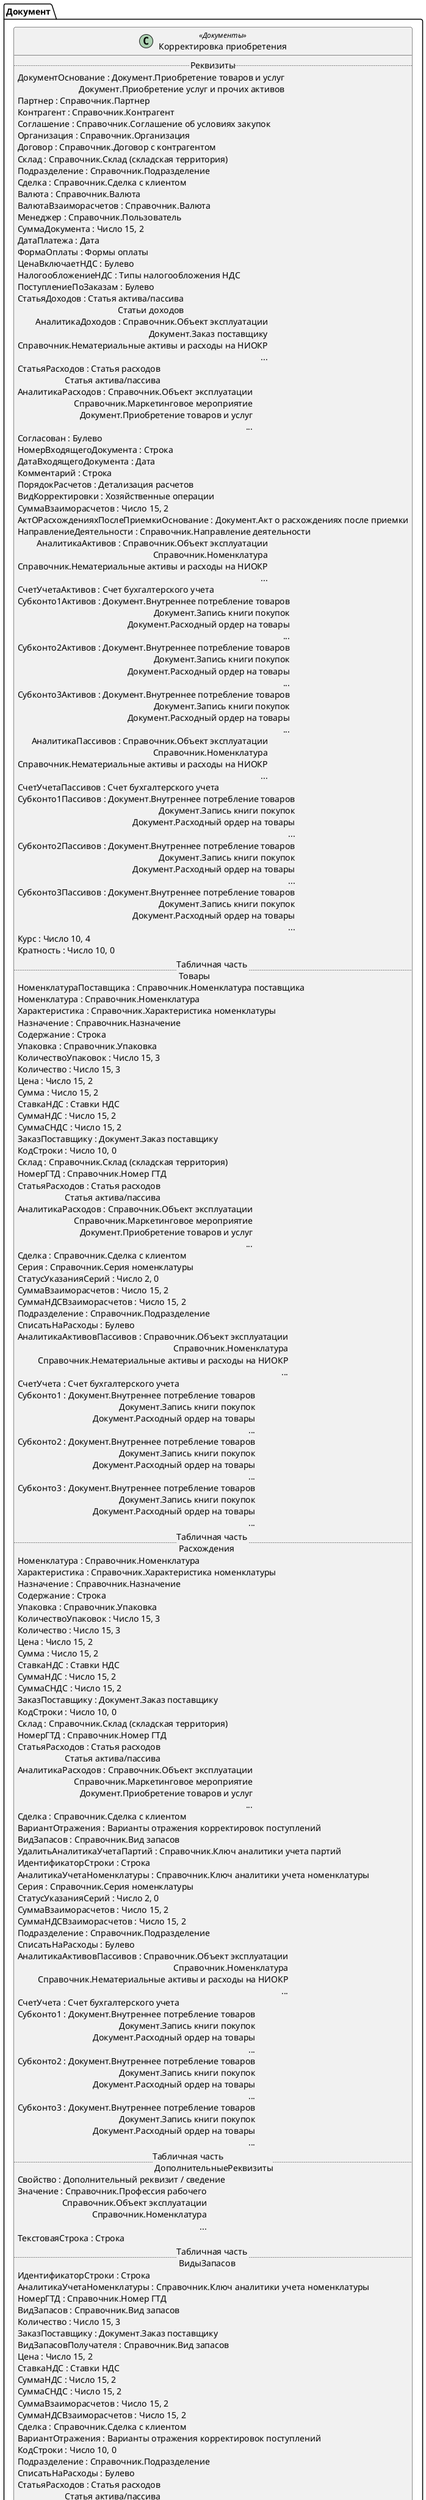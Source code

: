 ﻿@startuml КорректировкаПриобретения
'!include templates.wsd
'..\include templates.wsd
class Документ.КорректировкаПриобретения as "Корректировка приобретения" <<Документы>>
{
..Реквизиты..
ДокументОснование : Документ.Приобретение товаров и услуг\rДокумент.Приобретение услуг и прочих активов
Партнер : Справочник.Партнер
Контрагент : Справочник.Контрагент
Соглашение : Справочник.Соглашение об условиях закупок
Организация : Справочник.Организация
Договор : Справочник.Договор с контрагентом
Склад : Справочник.Склад (складская территория)
Подразделение : Справочник.Подразделение
Сделка : Справочник.Сделка с клиентом
Валюта : Справочник.Валюта
ВалютаВзаиморасчетов : Справочник.Валюта
Менеджер : Справочник.Пользователь
СуммаДокумента : Число 15, 2
ДатаПлатежа : Дата
ФормаОплаты : Формы оплаты
ЦенаВключаетНДС : Булево
НалогообложениеНДС : Типы налогообложения НДС
ПоступлениеПоЗаказам : Булево
СтатьяДоходов : Статья актива/пассива\rСтатьи доходов
АналитикаДоходов : Справочник.Объект эксплуатации\rДокумент.Заказ поставщику\rСправочник.Нематериальные активы и расходы на НИОКР\r...
СтатьяРасходов : Статья расходов\rСтатья актива/пассива
АналитикаРасходов : Справочник.Объект эксплуатации\rСправочник.Маркетинговое мероприятие\rДокумент.Приобретение товаров и услуг\r...
Согласован : Булево
НомерВходящегоДокумента : Строка
ДатаВходящегоДокумента : Дата
Комментарий : Строка
ПорядокРасчетов : Детализация расчетов
ВидКорректировки : Хозяйственные операции
СуммаВзаиморасчетов : Число 15, 2
АктОРасхожденияхПослеПриемкиОснование : Документ.Акт о расхождениях после приемки
НаправлениеДеятельности : Справочник.Направление деятельности
АналитикаАктивов : Справочник.Объект эксплуатации\rСправочник.Номенклатура\rСправочник.Нематериальные активы и расходы на НИОКР\r...
СчетУчетаАктивов : Счет бухгалтерского учета
Субконто1Активов : Документ.Внутреннее потребление товаров\rДокумент.Запись книги покупок\rДокумент.Расходный ордер на товары\r...
Субконто2Активов : Документ.Внутреннее потребление товаров\rДокумент.Запись книги покупок\rДокумент.Расходный ордер на товары\r...
Субконто3Активов : Документ.Внутреннее потребление товаров\rДокумент.Запись книги покупок\rДокумент.Расходный ордер на товары\r...
АналитикаПассивов : Справочник.Объект эксплуатации\rСправочник.Номенклатура\rСправочник.Нематериальные активы и расходы на НИОКР\r...
СчетУчетаПассивов : Счет бухгалтерского учета
Субконто1Пассивов : Документ.Внутреннее потребление товаров\rДокумент.Запись книги покупок\rДокумент.Расходный ордер на товары\r...
Субконто2Пассивов : Документ.Внутреннее потребление товаров\rДокумент.Запись книги покупок\rДокумент.Расходный ордер на товары\r...
Субконто3Пассивов : Документ.Внутреннее потребление товаров\rДокумент.Запись книги покупок\rДокумент.Расходный ордер на товары\r...
Курс : Число 10, 4
Кратность : Число 10, 0
..Табличная часть \n Товары..
НоменклатураПоставщика : Справочник.Номенклатура поставщика
Номенклатура : Справочник.Номенклатура
Характеристика : Справочник.Характеристика номенклатуры
Назначение : Справочник.Назначение
Содержание : Строка
Упаковка : Справочник.Упаковка
КоличествоУпаковок : Число 15, 3
Количество : Число 15, 3
Цена : Число 15, 2
Сумма : Число 15, 2
СтавкаНДС : Ставки НДС
СуммаНДС : Число 15, 2
СуммаСНДС : Число 15, 2
ЗаказПоставщику : Документ.Заказ поставщику
КодСтроки : Число 10, 0
Склад : Справочник.Склад (складская территория)
НомерГТД : Справочник.Номер ГТД
СтатьяРасходов : Статья расходов\rСтатья актива/пассива
АналитикаРасходов : Справочник.Объект эксплуатации\rСправочник.Маркетинговое мероприятие\rДокумент.Приобретение товаров и услуг\r...
Сделка : Справочник.Сделка с клиентом
Серия : Справочник.Серия номенклатуры
СтатусУказанияСерий : Число 2, 0
СуммаВзаиморасчетов : Число 15, 2
СуммаНДСВзаиморасчетов : Число 15, 2
Подразделение : Справочник.Подразделение
СписатьНаРасходы : Булево
АналитикаАктивовПассивов : Справочник.Объект эксплуатации\rСправочник.Номенклатура\rСправочник.Нематериальные активы и расходы на НИОКР\r...
СчетУчета : Счет бухгалтерского учета
Субконто1 : Документ.Внутреннее потребление товаров\rДокумент.Запись книги покупок\rДокумент.Расходный ордер на товары\r...
Субконто2 : Документ.Внутреннее потребление товаров\rДокумент.Запись книги покупок\rДокумент.Расходный ордер на товары\r...
Субконто3 : Документ.Внутреннее потребление товаров\rДокумент.Запись книги покупок\rДокумент.Расходный ордер на товары\r...
..Табличная часть \n Расхождения..
Номенклатура : Справочник.Номенклатура
Характеристика : Справочник.Характеристика номенклатуры
Назначение : Справочник.Назначение
Содержание : Строка
Упаковка : Справочник.Упаковка
КоличествоУпаковок : Число 15, 3
Количество : Число 15, 3
Цена : Число 15, 2
Сумма : Число 15, 2
СтавкаНДС : Ставки НДС
СуммаНДС : Число 15, 2
СуммаСНДС : Число 15, 2
ЗаказПоставщику : Документ.Заказ поставщику
КодСтроки : Число 10, 0
Склад : Справочник.Склад (складская территория)
НомерГТД : Справочник.Номер ГТД
СтатьяРасходов : Статья расходов\rСтатья актива/пассива
АналитикаРасходов : Справочник.Объект эксплуатации\rСправочник.Маркетинговое мероприятие\rДокумент.Приобретение товаров и услуг\r...
Сделка : Справочник.Сделка с клиентом
ВариантОтражения : Варианты отражения корректировок поступлений
ВидЗапасов : Справочник.Вид запасов
УдалитьАналитикаУчетаПартий : Справочник.Ключ аналитики учета партий
ИдентификаторСтроки : Строка
АналитикаУчетаНоменклатуры : Справочник.Ключ аналитики учета номенклатуры
Серия : Справочник.Серия номенклатуры
СтатусУказанияСерий : Число 2, 0
СуммаВзаиморасчетов : Число 15, 2
СуммаНДСВзаиморасчетов : Число 15, 2
Подразделение : Справочник.Подразделение
СписатьНаРасходы : Булево
АналитикаАктивовПассивов : Справочник.Объект эксплуатации\rСправочник.Номенклатура\rСправочник.Нематериальные активы и расходы на НИОКР\r...
СчетУчета : Счет бухгалтерского учета
Субконто1 : Документ.Внутреннее потребление товаров\rДокумент.Запись книги покупок\rДокумент.Расходный ордер на товары\r...
Субконто2 : Документ.Внутреннее потребление товаров\rДокумент.Запись книги покупок\rДокумент.Расходный ордер на товары\r...
Субконто3 : Документ.Внутреннее потребление товаров\rДокумент.Запись книги покупок\rДокумент.Расходный ордер на товары\r...
..Табличная часть \n ДополнительныеРеквизиты..
Свойство : Дополнительный реквизит / сведение
Значение : Справочник.Профессия рабочего\rСправочник.Объект эксплуатации\rСправочник.Номенклатура\r...
ТекстоваяСтрока : Строка
..Табличная часть \n ВидыЗапасов..
ИдентификаторСтроки : Строка
АналитикаУчетаНоменклатуры : Справочник.Ключ аналитики учета номенклатуры
НомерГТД : Справочник.Номер ГТД
ВидЗапасов : Справочник.Вид запасов
Количество : Число 15, 3
ЗаказПоставщику : Документ.Заказ поставщику
ВидЗапасовПолучателя : Справочник.Вид запасов
Цена : Число 15, 2
СтавкаНДС : Ставки НДС
СуммаНДС : Число 15, 2
СуммаСНДС : Число 15, 2
СуммаВзаиморасчетов : Число 15, 2
СуммаНДСВзаиморасчетов : Число 15, 2
Сделка : Справочник.Сделка с клиентом
ВариантОтражения : Варианты отражения корректировок поступлений
КодСтроки : Число 10, 0
Подразделение : Справочник.Подразделение
СписатьНаРасходы : Булево
СтатьяРасходов : Статья расходов\rСтатья актива/пассива
АналитикаРасходов : Справочник.Объект эксплуатации\rСправочник.Маркетинговое мероприятие\rДокумент.Приобретение товаров и услуг\r...
АналитикаАктивовПассивов : Справочник.Объект эксплуатации\rСправочник.Номенклатура\rСправочник.Нематериальные активы и расходы на НИОКР\r...
..Движения..
ПрочиеДоходы : Остатки
ТоварыУПартнеров : Остатки
РезервыТоваровОрганизаций : Остатки
ПартииТоваровОрганизаций : Остатки
ПрочиеРасходы : Остатки
ТоварыКОформлениюИзлишковНедостач : Остатки
СуммыДокументовВВалютеРегл : РегистрСведений
СебестоимостьТоваров : Остатки
ДвиженияНоменклатураДоходыРасходы : Обороты
ПартииПрочихРасходов : Остатки
ПрочиеАктивыПассивы : Остатки
ОтражениеДокументовВРеглУчете : РегистрСведений
ДетализацияПартийТоваровДляНДСиУСН : Остатки
НДСПредъявленный : Остатки
ДвиженияКонтрагентДоходыРасходы : Обороты
ПартииРасходовНаСебестоимостьТоваров : Остатки
РасходыПриУСНМатериалы : Остатки
РасходыПриУСН : Остатки
ФактическиеДанныеБюджетирования : Обороты
Хозрасчетный : РегистрБухгалтерии
ТоварыНаСкладах : Остатки
ОтражениеДокументовВМеждународномУчете : РегистрСведений
ОбеспечениеЗаказов : Остатки
РасчетыСПоставщиками : Остатки
Международный : РегистрБухгалтерии
Закупки : Обороты
ДвижениеТоваров : Обороты
РасходыПриУСНТовары : Остатки
НДСЗаписиКнигиПродаж : Обороты
РасчетыСПоставщикамиПоДокументам : Остатки
КнигаУчетаДоходовИРасходов : Обороты
МатериалыИРаботыВПроизводстве : Остатки
ВыручкаИСебестоимостьПродаж : Обороты
СвободныеОстатки : Остатки
ТоварыОрганизаций : Остатки
ПринятаяВозвратнаяТара : Остатки
ПартииПроизводственныхЗатрат : Остатки
ПартииЗатратНаВыпуск : Остатки
}
@enduml
